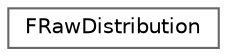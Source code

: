 digraph "Graphical Class Hierarchy"
{
 // INTERACTIVE_SVG=YES
 // LATEX_PDF_SIZE
  bgcolor="transparent";
  edge [fontname=Helvetica,fontsize=10,labelfontname=Helvetica,labelfontsize=10];
  node [fontname=Helvetica,fontsize=10,shape=box,height=0.2,width=0.4];
  rankdir="LR";
  Node0 [id="Node000000",label="FRawDistribution",height=0.2,width=0.4,color="grey40", fillcolor="white", style="filled",URL="$d0/dc8/structFRawDistribution.html",tooltip="Raw distribution used to quickly sample distributions at runtime."];
}
